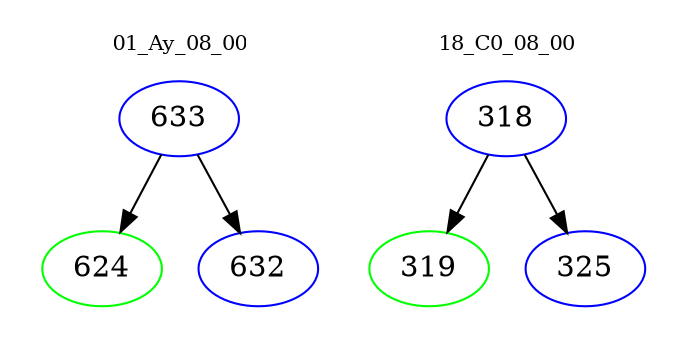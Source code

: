 digraph{
subgraph cluster_0 {
color = white
label = "01_Ay_08_00";
fontsize=10;
T0_633 [label="633", color="blue"]
T0_633 -> T0_624 [color="black"]
T0_624 [label="624", color="green"]
T0_633 -> T0_632 [color="black"]
T0_632 [label="632", color="blue"]
}
subgraph cluster_1 {
color = white
label = "18_C0_08_00";
fontsize=10;
T1_318 [label="318", color="blue"]
T1_318 -> T1_319 [color="black"]
T1_319 [label="319", color="green"]
T1_318 -> T1_325 [color="black"]
T1_325 [label="325", color="blue"]
}
}
